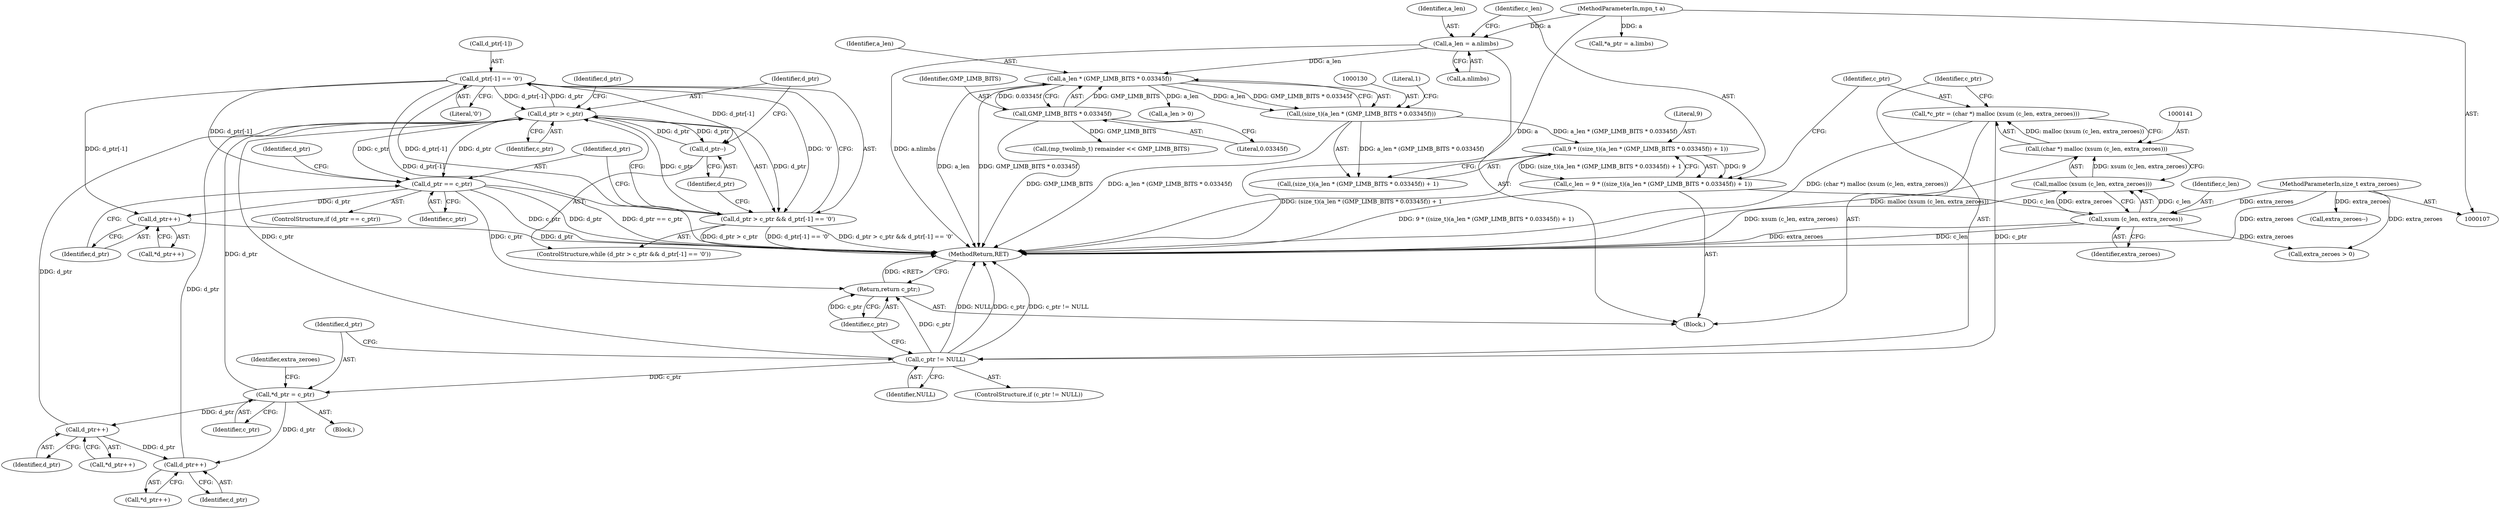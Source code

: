 digraph "1_gnulib_278b4175c9d7dd47c1a3071554aac02add3b3c35@array" {
"1000254" [label="(Call,d_ptr[-1] == '0')"];
"1000251" [label="(Call,d_ptr > c_ptr)"];
"1000163" [label="(Call,d_ptr++)"];
"1000152" [label="(Call,*d_ptr = c_ptr)"];
"1000147" [label="(Call,c_ptr != NULL)"];
"1000138" [label="(Call,*c_ptr = (char *) malloc (xsum (c_len, extra_zeroes)))"];
"1000140" [label="(Call,(char *) malloc (xsum (c_len, extra_zeroes)))"];
"1000142" [label="(Call,malloc (xsum (c_len, extra_zeroes)))"];
"1000143" [label="(Call,xsum (c_len, extra_zeroes))"];
"1000124" [label="(Call,c_len = 9 * ((size_t)(a_len * (GMP_LIMB_BITS * 0.03345f)) + 1))"];
"1000126" [label="(Call,9 * ((size_t)(a_len * (GMP_LIMB_BITS * 0.03345f)) + 1))"];
"1000129" [label="(Call,(size_t)(a_len * (GMP_LIMB_BITS * 0.03345f)))"];
"1000131" [label="(Call,a_len * (GMP_LIMB_BITS * 0.03345f))"];
"1000118" [label="(Call,a_len = a.nlimbs)"];
"1000108" [label="(MethodParameterIn,mpn_t a)"];
"1000133" [label="(Call,GMP_LIMB_BITS * 0.03345f)"];
"1000109" [label="(MethodParameterIn,size_t extra_zeroes)"];
"1000254" [label="(Call,d_ptr[-1] == '0')"];
"1000227" [label="(Call,d_ptr++)"];
"1000260" [label="(Call,d_ptr--)"];
"1000250" [label="(Call,d_ptr > c_ptr && d_ptr[-1] == '0')"];
"1000263" [label="(Call,d_ptr == c_ptr)"];
"1000268" [label="(Call,d_ptr++)"];
"1000275" [label="(Return,return c_ptr;)"];
"1000142" [label="(Call,malloc (xsum (c_len, extra_zeroes)))"];
"1000253" [label="(Identifier,c_ptr)"];
"1000255" [label="(Call,d_ptr[-1])"];
"1000118" [label="(Call,a_len = a.nlimbs)"];
"1000269" [label="(Identifier,d_ptr)"];
"1000267" [label="(Call,*d_ptr++)"];
"1000149" [label="(Identifier,NULL)"];
"1000139" [label="(Identifier,c_ptr)"];
"1000129" [label="(Call,(size_t)(a_len * (GMP_LIMB_BITS * 0.03345f)))"];
"1000264" [label="(Identifier,d_ptr)"];
"1000251" [label="(Call,d_ptr > c_ptr)"];
"1000119" [label="(Identifier,a_len)"];
"1000254" [label="(Call,d_ptr[-1] == '0')"];
"1000163" [label="(Call,d_ptr++)"];
"1000265" [label="(Identifier,c_ptr)"];
"1000268" [label="(Call,d_ptr++)"];
"1000159" [label="(Call,extra_zeroes--)"];
"1000162" [label="(Call,*d_ptr++)"];
"1000132" [label="(Identifier,a_len)"];
"1000125" [label="(Identifier,c_len)"];
"1000120" [label="(Call,a.nlimbs)"];
"1000156" [label="(Call,extra_zeroes > 0)"];
"1000263" [label="(Call,d_ptr == c_ptr)"];
"1000167" [label="(Call,a_len > 0)"];
"1000262" [label="(ControlStructure,if (d_ptr == c_ptr))"];
"1000273" [label="(Identifier,d_ptr)"];
"1000157" [label="(Identifier,extra_zeroes)"];
"1000143" [label="(Call,xsum (c_len, extra_zeroes))"];
"1000256" [label="(Identifier,d_ptr)"];
"1000108" [label="(MethodParameterIn,mpn_t a)"];
"1000134" [label="(Identifier,GMP_LIMB_BITS)"];
"1000276" [label="(Identifier,c_ptr)"];
"1000140" [label="(Call,(char *) malloc (xsum (c_len, extra_zeroes)))"];
"1000144" [label="(Identifier,c_len)"];
"1000126" [label="(Call,9 * ((size_t)(a_len * (GMP_LIMB_BITS * 0.03345f)) + 1))"];
"1000260" [label="(Call,d_ptr--)"];
"1000147" [label="(Call,c_ptr != NULL)"];
"1000226" [label="(Call,*d_ptr++)"];
"1000110" [label="(Block,)"];
"1000150" [label="(Block,)"];
"1000252" [label="(Identifier,d_ptr)"];
"1000135" [label="(Literal,0.03345f)"];
"1000124" [label="(Call,c_len = 9 * ((size_t)(a_len * (GMP_LIMB_BITS * 0.03345f)) + 1))"];
"1000128" [label="(Call,(size_t)(a_len * (GMP_LIMB_BITS * 0.03345f)) + 1)"];
"1000136" [label="(Literal,1)"];
"1000133" [label="(Call,GMP_LIMB_BITS * 0.03345f)"];
"1000228" [label="(Identifier,d_ptr)"];
"1000227" [label="(Call,d_ptr++)"];
"1000196" [label="(Call,(mp_twolimb_t) remainder << GMP_LIMB_BITS)"];
"1000275" [label="(Return,return c_ptr;)"];
"1000259" [label="(Literal,'0')"];
"1000152" [label="(Call,*d_ptr = c_ptr)"];
"1000145" [label="(Identifier,extra_zeroes)"];
"1000109" [label="(MethodParameterIn,size_t extra_zeroes)"];
"1000138" [label="(Call,*c_ptr = (char *) malloc (xsum (c_len, extra_zeroes)))"];
"1000164" [label="(Identifier,d_ptr)"];
"1000127" [label="(Literal,9)"];
"1000154" [label="(Identifier,c_ptr)"];
"1000261" [label="(Identifier,d_ptr)"];
"1000131" [label="(Call,a_len * (GMP_LIMB_BITS * 0.03345f))"];
"1000112" [label="(Call,*a_ptr = a.limbs)"];
"1000250" [label="(Call,d_ptr > c_ptr && d_ptr[-1] == '0')"];
"1000146" [label="(ControlStructure,if (c_ptr != NULL))"];
"1000148" [label="(Identifier,c_ptr)"];
"1000153" [label="(Identifier,d_ptr)"];
"1000249" [label="(ControlStructure,while (d_ptr > c_ptr && d_ptr[-1] == '0'))"];
"1000277" [label="(MethodReturn,RET)"];
"1000254" -> "1000250"  [label="AST: "];
"1000254" -> "1000259"  [label="CFG: "];
"1000255" -> "1000254"  [label="AST: "];
"1000259" -> "1000254"  [label="AST: "];
"1000250" -> "1000254"  [label="CFG: "];
"1000254" -> "1000277"  [label="DDG: d_ptr[-1]"];
"1000254" -> "1000251"  [label="DDG: d_ptr[-1]"];
"1000254" -> "1000250"  [label="DDG: d_ptr[-1]"];
"1000254" -> "1000250"  [label="DDG: '0'"];
"1000251" -> "1000254"  [label="DDG: d_ptr"];
"1000254" -> "1000260"  [label="DDG: d_ptr[-1]"];
"1000254" -> "1000263"  [label="DDG: d_ptr[-1]"];
"1000254" -> "1000268"  [label="DDG: d_ptr[-1]"];
"1000251" -> "1000250"  [label="AST: "];
"1000251" -> "1000253"  [label="CFG: "];
"1000252" -> "1000251"  [label="AST: "];
"1000253" -> "1000251"  [label="AST: "];
"1000256" -> "1000251"  [label="CFG: "];
"1000250" -> "1000251"  [label="CFG: "];
"1000251" -> "1000250"  [label="DDG: d_ptr"];
"1000251" -> "1000250"  [label="DDG: c_ptr"];
"1000163" -> "1000251"  [label="DDG: d_ptr"];
"1000227" -> "1000251"  [label="DDG: d_ptr"];
"1000152" -> "1000251"  [label="DDG: d_ptr"];
"1000260" -> "1000251"  [label="DDG: d_ptr"];
"1000147" -> "1000251"  [label="DDG: c_ptr"];
"1000251" -> "1000260"  [label="DDG: d_ptr"];
"1000251" -> "1000263"  [label="DDG: d_ptr"];
"1000251" -> "1000263"  [label="DDG: c_ptr"];
"1000163" -> "1000162"  [label="AST: "];
"1000163" -> "1000164"  [label="CFG: "];
"1000164" -> "1000163"  [label="AST: "];
"1000162" -> "1000163"  [label="CFG: "];
"1000152" -> "1000163"  [label="DDG: d_ptr"];
"1000163" -> "1000227"  [label="DDG: d_ptr"];
"1000152" -> "1000150"  [label="AST: "];
"1000152" -> "1000154"  [label="CFG: "];
"1000153" -> "1000152"  [label="AST: "];
"1000154" -> "1000152"  [label="AST: "];
"1000157" -> "1000152"  [label="CFG: "];
"1000147" -> "1000152"  [label="DDG: c_ptr"];
"1000152" -> "1000227"  [label="DDG: d_ptr"];
"1000147" -> "1000146"  [label="AST: "];
"1000147" -> "1000149"  [label="CFG: "];
"1000148" -> "1000147"  [label="AST: "];
"1000149" -> "1000147"  [label="AST: "];
"1000153" -> "1000147"  [label="CFG: "];
"1000276" -> "1000147"  [label="CFG: "];
"1000147" -> "1000277"  [label="DDG: NULL"];
"1000147" -> "1000277"  [label="DDG: c_ptr"];
"1000147" -> "1000277"  [label="DDG: c_ptr != NULL"];
"1000138" -> "1000147"  [label="DDG: c_ptr"];
"1000147" -> "1000275"  [label="DDG: c_ptr"];
"1000138" -> "1000110"  [label="AST: "];
"1000138" -> "1000140"  [label="CFG: "];
"1000139" -> "1000138"  [label="AST: "];
"1000140" -> "1000138"  [label="AST: "];
"1000148" -> "1000138"  [label="CFG: "];
"1000138" -> "1000277"  [label="DDG: (char *) malloc (xsum (c_len, extra_zeroes))"];
"1000140" -> "1000138"  [label="DDG: malloc (xsum (c_len, extra_zeroes))"];
"1000140" -> "1000142"  [label="CFG: "];
"1000141" -> "1000140"  [label="AST: "];
"1000142" -> "1000140"  [label="AST: "];
"1000140" -> "1000277"  [label="DDG: malloc (xsum (c_len, extra_zeroes))"];
"1000142" -> "1000140"  [label="DDG: xsum (c_len, extra_zeroes)"];
"1000142" -> "1000143"  [label="CFG: "];
"1000143" -> "1000142"  [label="AST: "];
"1000142" -> "1000277"  [label="DDG: xsum (c_len, extra_zeroes)"];
"1000143" -> "1000142"  [label="DDG: c_len"];
"1000143" -> "1000142"  [label="DDG: extra_zeroes"];
"1000143" -> "1000145"  [label="CFG: "];
"1000144" -> "1000143"  [label="AST: "];
"1000145" -> "1000143"  [label="AST: "];
"1000143" -> "1000277"  [label="DDG: c_len"];
"1000143" -> "1000277"  [label="DDG: extra_zeroes"];
"1000124" -> "1000143"  [label="DDG: c_len"];
"1000109" -> "1000143"  [label="DDG: extra_zeroes"];
"1000143" -> "1000156"  [label="DDG: extra_zeroes"];
"1000124" -> "1000110"  [label="AST: "];
"1000124" -> "1000126"  [label="CFG: "];
"1000125" -> "1000124"  [label="AST: "];
"1000126" -> "1000124"  [label="AST: "];
"1000139" -> "1000124"  [label="CFG: "];
"1000124" -> "1000277"  [label="DDG: 9 * ((size_t)(a_len * (GMP_LIMB_BITS * 0.03345f)) + 1)"];
"1000126" -> "1000124"  [label="DDG: 9"];
"1000126" -> "1000124"  [label="DDG: (size_t)(a_len * (GMP_LIMB_BITS * 0.03345f)) + 1"];
"1000126" -> "1000128"  [label="CFG: "];
"1000127" -> "1000126"  [label="AST: "];
"1000128" -> "1000126"  [label="AST: "];
"1000126" -> "1000277"  [label="DDG: (size_t)(a_len * (GMP_LIMB_BITS * 0.03345f)) + 1"];
"1000129" -> "1000126"  [label="DDG: a_len * (GMP_LIMB_BITS * 0.03345f)"];
"1000129" -> "1000128"  [label="AST: "];
"1000129" -> "1000131"  [label="CFG: "];
"1000130" -> "1000129"  [label="AST: "];
"1000131" -> "1000129"  [label="AST: "];
"1000136" -> "1000129"  [label="CFG: "];
"1000129" -> "1000277"  [label="DDG: a_len * (GMP_LIMB_BITS * 0.03345f)"];
"1000129" -> "1000128"  [label="DDG: a_len * (GMP_LIMB_BITS * 0.03345f)"];
"1000131" -> "1000129"  [label="DDG: a_len"];
"1000131" -> "1000129"  [label="DDG: GMP_LIMB_BITS * 0.03345f"];
"1000131" -> "1000133"  [label="CFG: "];
"1000132" -> "1000131"  [label="AST: "];
"1000133" -> "1000131"  [label="AST: "];
"1000131" -> "1000277"  [label="DDG: a_len"];
"1000131" -> "1000277"  [label="DDG: GMP_LIMB_BITS * 0.03345f"];
"1000118" -> "1000131"  [label="DDG: a_len"];
"1000133" -> "1000131"  [label="DDG: GMP_LIMB_BITS"];
"1000133" -> "1000131"  [label="DDG: 0.03345f"];
"1000131" -> "1000167"  [label="DDG: a_len"];
"1000118" -> "1000110"  [label="AST: "];
"1000118" -> "1000120"  [label="CFG: "];
"1000119" -> "1000118"  [label="AST: "];
"1000120" -> "1000118"  [label="AST: "];
"1000125" -> "1000118"  [label="CFG: "];
"1000118" -> "1000277"  [label="DDG: a.nlimbs"];
"1000108" -> "1000118"  [label="DDG: a"];
"1000108" -> "1000107"  [label="AST: "];
"1000108" -> "1000277"  [label="DDG: a"];
"1000108" -> "1000112"  [label="DDG: a"];
"1000133" -> "1000135"  [label="CFG: "];
"1000134" -> "1000133"  [label="AST: "];
"1000135" -> "1000133"  [label="AST: "];
"1000133" -> "1000277"  [label="DDG: GMP_LIMB_BITS"];
"1000133" -> "1000196"  [label="DDG: GMP_LIMB_BITS"];
"1000109" -> "1000107"  [label="AST: "];
"1000109" -> "1000277"  [label="DDG: extra_zeroes"];
"1000109" -> "1000156"  [label="DDG: extra_zeroes"];
"1000109" -> "1000159"  [label="DDG: extra_zeroes"];
"1000227" -> "1000226"  [label="AST: "];
"1000227" -> "1000228"  [label="CFG: "];
"1000228" -> "1000227"  [label="AST: "];
"1000226" -> "1000227"  [label="CFG: "];
"1000260" -> "1000249"  [label="AST: "];
"1000260" -> "1000261"  [label="CFG: "];
"1000261" -> "1000260"  [label="AST: "];
"1000252" -> "1000260"  [label="CFG: "];
"1000250" -> "1000249"  [label="AST: "];
"1000261" -> "1000250"  [label="CFG: "];
"1000264" -> "1000250"  [label="CFG: "];
"1000250" -> "1000277"  [label="DDG: d_ptr > c_ptr"];
"1000250" -> "1000277"  [label="DDG: d_ptr[-1] == '0'"];
"1000250" -> "1000277"  [label="DDG: d_ptr > c_ptr && d_ptr[-1] == '0'"];
"1000263" -> "1000262"  [label="AST: "];
"1000263" -> "1000265"  [label="CFG: "];
"1000264" -> "1000263"  [label="AST: "];
"1000265" -> "1000263"  [label="AST: "];
"1000269" -> "1000263"  [label="CFG: "];
"1000273" -> "1000263"  [label="CFG: "];
"1000263" -> "1000277"  [label="DDG: c_ptr"];
"1000263" -> "1000277"  [label="DDG: d_ptr == c_ptr"];
"1000263" -> "1000277"  [label="DDG: d_ptr"];
"1000263" -> "1000268"  [label="DDG: d_ptr"];
"1000263" -> "1000275"  [label="DDG: c_ptr"];
"1000268" -> "1000267"  [label="AST: "];
"1000268" -> "1000269"  [label="CFG: "];
"1000269" -> "1000268"  [label="AST: "];
"1000267" -> "1000268"  [label="CFG: "];
"1000268" -> "1000277"  [label="DDG: d_ptr"];
"1000275" -> "1000110"  [label="AST: "];
"1000275" -> "1000276"  [label="CFG: "];
"1000276" -> "1000275"  [label="AST: "];
"1000277" -> "1000275"  [label="CFG: "];
"1000275" -> "1000277"  [label="DDG: <RET>"];
"1000276" -> "1000275"  [label="DDG: c_ptr"];
}
